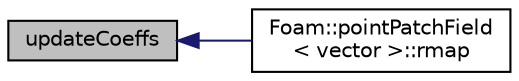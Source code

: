 digraph "updateCoeffs"
{
  bgcolor="transparent";
  edge [fontname="Helvetica",fontsize="10",labelfontname="Helvetica",labelfontsize="10"];
  node [fontname="Helvetica",fontsize="10",shape=record];
  rankdir="LR";
  Node183 [label="updateCoeffs",height=0.2,width=0.4,color="black", fillcolor="grey75", style="filled", fontcolor="black"];
  Node183 -> Node184 [dir="back",color="midnightblue",fontsize="10",style="solid",fontname="Helvetica"];
  Node184 [label="Foam::pointPatchField\l\< vector \>::rmap",height=0.2,width=0.4,color="black",URL="$a23773.html#a6b0b849fd6b48214d9cc88cb04645d1a",tooltip="Reverse map the given pointPatchField onto this pointPatchField. "];
}
